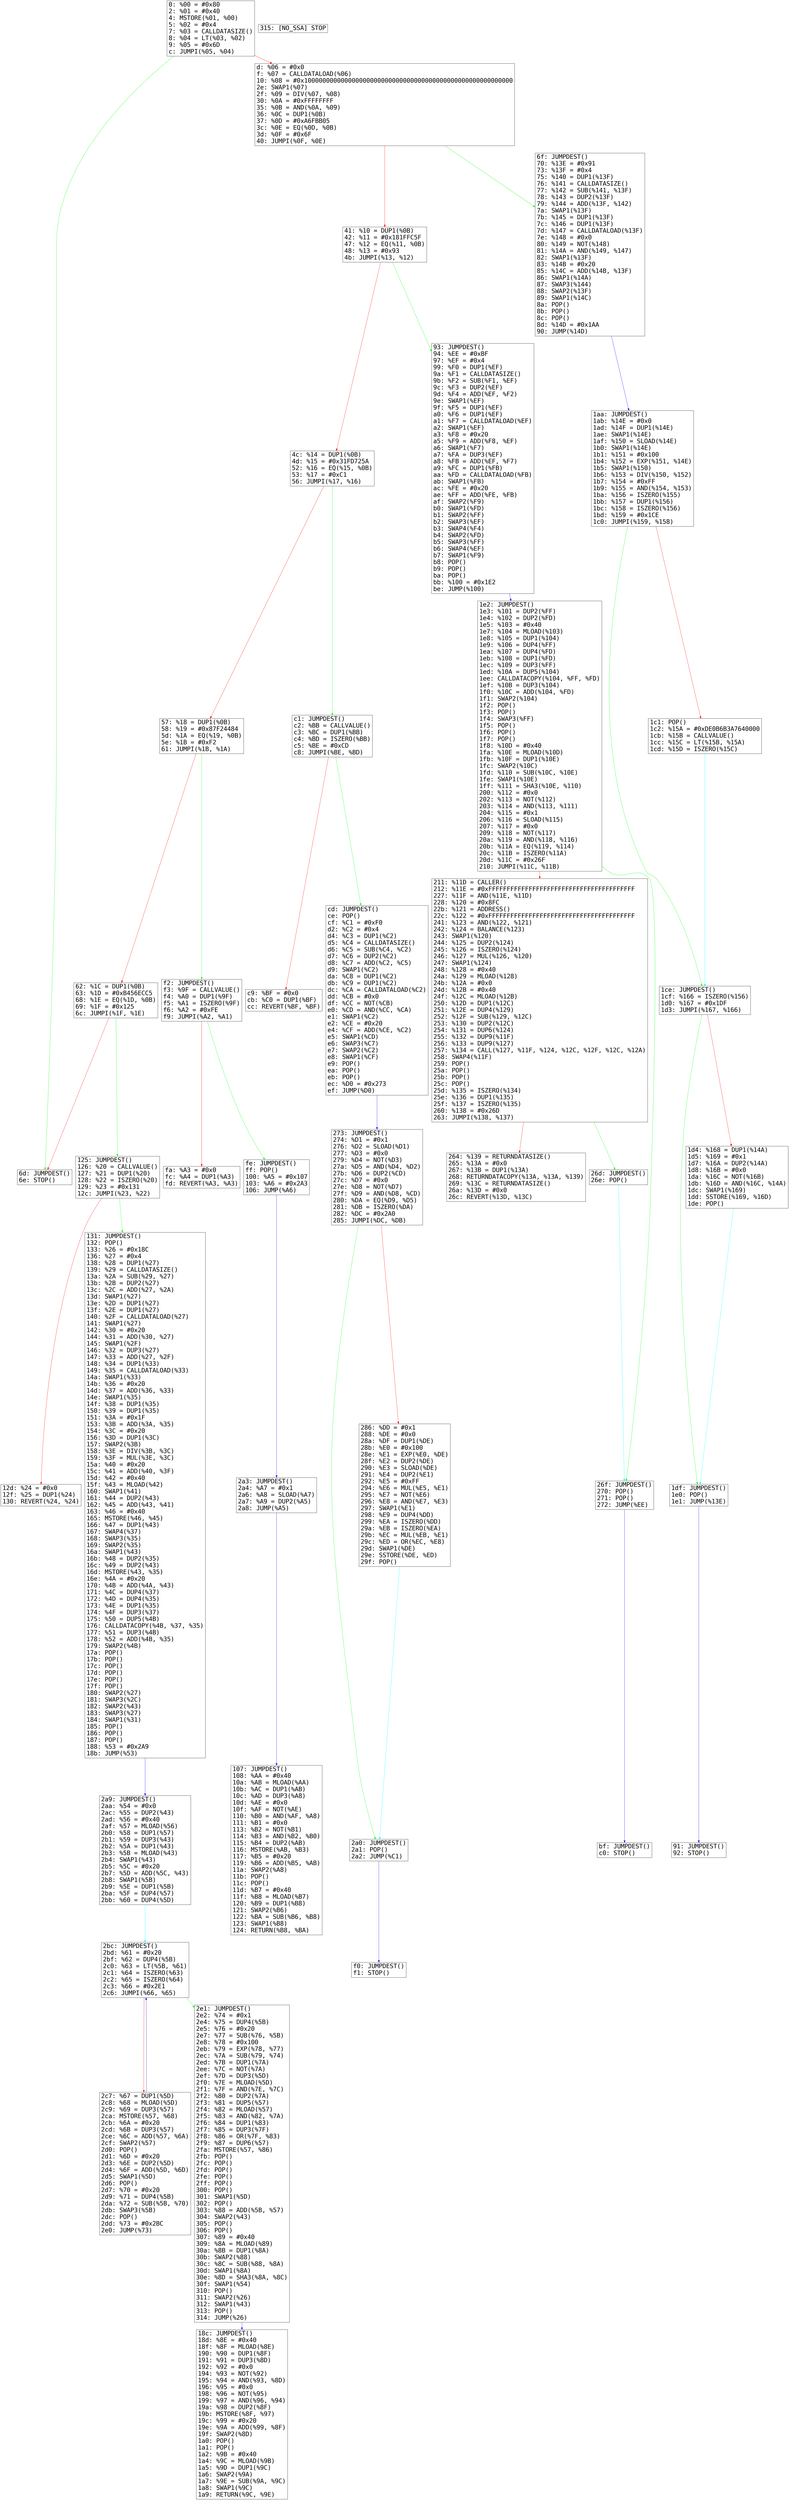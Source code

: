 digraph "graph.cfg.gv" {
	subgraph global {
		node [fontname=Courier fontsize=30.0 rank=same shape=box]
		block_0 [label="0: %00 = #0x80\l2: %01 = #0x40\l4: MSTORE(%01, %00)\l5: %02 = #0x4\l7: %03 = CALLDATASIZE()\l8: %04 = LT(%03, %02)\l9: %05 = #0x6D\lc: JUMPI(%05, %04)\l"]
		block_d [label="d: %06 = #0x0\lf: %07 = CALLDATALOAD(%06)\l10: %08 = #0x100000000000000000000000000000000000000000000000000000000\l2e: SWAP1(%07)\l2f: %09 = DIV(%07, %08)\l30: %0A = #0xFFFFFFFF\l35: %0B = AND(%0A, %09)\l36: %0C = DUP1(%0B)\l37: %0D = #0xA6FBB05\l3c: %0E = EQ(%0D, %0B)\l3d: %0F = #0x6F\l40: JUMPI(%0F, %0E)\l"]
		block_41 [label="41: %10 = DUP1(%0B)\l42: %11 = #0x181FFC5F\l47: %12 = EQ(%11, %0B)\l48: %13 = #0x93\l4b: JUMPI(%13, %12)\l"]
		block_4c [label="4c: %14 = DUP1(%0B)\l4d: %15 = #0x31FD725A\l52: %16 = EQ(%15, %0B)\l53: %17 = #0xC1\l56: JUMPI(%17, %16)\l"]
		block_57 [label="57: %18 = DUP1(%0B)\l58: %19 = #0x87F24484\l5d: %1A = EQ(%19, %0B)\l5e: %1B = #0xF2\l61: JUMPI(%1B, %1A)\l"]
		block_62 [label="62: %1C = DUP1(%0B)\l63: %1D = #0xB456ECC5\l68: %1E = EQ(%1D, %0B)\l69: %1F = #0x125\l6c: JUMPI(%1F, %1E)\l"]
		block_6d [label="6d: JUMPDEST()\l6e: STOP()\l"]
		block_6f [label="6f: JUMPDEST()\l70: %13E = #0x91\l73: %13F = #0x4\l75: %140 = DUP1(%13F)\l76: %141 = CALLDATASIZE()\l77: %142 = SUB(%141, %13F)\l78: %143 = DUP2(%13F)\l79: %144 = ADD(%13F, %142)\l7a: SWAP1(%13F)\l7b: %145 = DUP1(%13F)\l7c: %146 = DUP1(%13F)\l7d: %147 = CALLDATALOAD(%13F)\l7e: %148 = #0x0\l80: %149 = NOT(%148)\l81: %14A = AND(%149, %147)\l82: SWAP1(%13F)\l83: %14B = #0x20\l85: %14C = ADD(%14B, %13F)\l86: SWAP1(%14A)\l87: SWAP3(%144)\l88: SWAP2(%13F)\l89: SWAP1(%14C)\l8a: POP()\l8b: POP()\l8c: POP()\l8d: %14D = #0x1AA\l90: JUMP(%14D)\l"]
		block_91 [label="91: JUMPDEST()\l92: STOP()\l"]
		block_93 [label="93: JUMPDEST()\l94: %EE = #0xBF\l97: %EF = #0x4\l99: %F0 = DUP1(%EF)\l9a: %F1 = CALLDATASIZE()\l9b: %F2 = SUB(%F1, %EF)\l9c: %F3 = DUP2(%EF)\l9d: %F4 = ADD(%EF, %F2)\l9e: SWAP1(%EF)\l9f: %F5 = DUP1(%EF)\la0: %F6 = DUP1(%EF)\la1: %F7 = CALLDATALOAD(%EF)\la2: SWAP1(%EF)\la3: %F8 = #0x20\la5: %F9 = ADD(%F8, %EF)\la6: SWAP1(%F7)\la7: %FA = DUP3(%EF)\la8: %FB = ADD(%EF, %F7)\la9: %FC = DUP1(%FB)\laa: %FD = CALLDATALOAD(%FB)\lab: SWAP1(%FB)\lac: %FE = #0x20\lae: %FF = ADD(%FE, %FB)\laf: SWAP2(%F9)\lb0: SWAP1(%FD)\lb1: SWAP2(%FF)\lb2: SWAP3(%EF)\lb3: SWAP4(%F4)\lb4: SWAP2(%FD)\lb5: SWAP3(%FF)\lb6: SWAP4(%EF)\lb7: SWAP1(%F9)\lb8: POP()\lb9: POP()\lba: POP()\lbb: %100 = #0x1E2\lbe: JUMP(%100)\l"]
		block_bf [label="bf: JUMPDEST()\lc0: STOP()\l"]
		block_c1 [label="c1: JUMPDEST()\lc2: %BB = CALLVALUE()\lc3: %BC = DUP1(%BB)\lc4: %BD = ISZERO(%BB)\lc5: %BE = #0xCD\lc8: JUMPI(%BE, %BD)\l"]
		block_c9 [label="c9: %BF = #0x0\lcb: %C0 = DUP1(%BF)\lcc: REVERT(%BF, %BF)\l"]
		block_cd [label="cd: JUMPDEST()\lce: POP()\lcf: %C1 = #0xF0\ld2: %C2 = #0x4\ld4: %C3 = DUP1(%C2)\ld5: %C4 = CALLDATASIZE()\ld6: %C5 = SUB(%C4, %C2)\ld7: %C6 = DUP2(%C2)\ld8: %C7 = ADD(%C2, %C5)\ld9: SWAP1(%C2)\lda: %C8 = DUP1(%C2)\ldb: %C9 = DUP1(%C2)\ldc: %CA = CALLDATALOAD(%C2)\ldd: %CB = #0x0\ldf: %CC = NOT(%CB)\le0: %CD = AND(%CC, %CA)\le1: SWAP1(%C2)\le2: %CE = #0x20\le4: %CF = ADD(%CE, %C2)\le5: SWAP1(%CD)\le6: SWAP3(%C7)\le7: SWAP2(%C2)\le8: SWAP1(%CF)\le9: POP()\lea: POP()\leb: POP()\lec: %D0 = #0x273\lef: JUMP(%D0)\l"]
		block_f0 [label="f0: JUMPDEST()\lf1: STOP()\l"]
		block_f2 [label="f2: JUMPDEST()\lf3: %9F = CALLVALUE()\lf4: %A0 = DUP1(%9F)\lf5: %A1 = ISZERO(%9F)\lf6: %A2 = #0xFE\lf9: JUMPI(%A2, %A1)\l"]
		block_fa [label="fa: %A3 = #0x0\lfc: %A4 = DUP1(%A3)\lfd: REVERT(%A3, %A3)\l"]
		block_fe [label="fe: JUMPDEST()\lff: POP()\l100: %A5 = #0x107\l103: %A6 = #0x2A3\l106: JUMP(%A6)\l"]
		block_107 [label="107: JUMPDEST()\l108: %AA = #0x40\l10a: %AB = MLOAD(%AA)\l10b: %AC = DUP1(%AB)\l10c: %AD = DUP3(%A8)\l10d: %AE = #0x0\l10f: %AF = NOT(%AE)\l110: %B0 = AND(%AF, %A8)\l111: %B1 = #0x0\l113: %B2 = NOT(%B1)\l114: %B3 = AND(%B2, %B0)\l115: %B4 = DUP2(%AB)\l116: MSTORE(%AB, %B3)\l117: %B5 = #0x20\l119: %B6 = ADD(%B5, %AB)\l11a: SWAP2(%A8)\l11b: POP()\l11c: POP()\l11d: %B7 = #0x40\l11f: %B8 = MLOAD(%B7)\l120: %B9 = DUP1(%B8)\l121: SWAP2(%B6)\l122: %BA = SUB(%B6, %B8)\l123: SWAP1(%B8)\l124: RETURN(%B8, %BA)\l"]
		block_125 [label="125: JUMPDEST()\l126: %20 = CALLVALUE()\l127: %21 = DUP1(%20)\l128: %22 = ISZERO(%20)\l129: %23 = #0x131\l12c: JUMPI(%23, %22)\l"]
		block_12d [label="12d: %24 = #0x0\l12f: %25 = DUP1(%24)\l130: REVERT(%24, %24)\l"]
		block_131 [label="131: JUMPDEST()\l132: POP()\l133: %26 = #0x18C\l136: %27 = #0x4\l138: %28 = DUP1(%27)\l139: %29 = CALLDATASIZE()\l13a: %2A = SUB(%29, %27)\l13b: %2B = DUP2(%27)\l13c: %2C = ADD(%27, %2A)\l13d: SWAP1(%27)\l13e: %2D = DUP1(%27)\l13f: %2E = DUP1(%27)\l140: %2F = CALLDATALOAD(%27)\l141: SWAP1(%27)\l142: %30 = #0x20\l144: %31 = ADD(%30, %27)\l145: SWAP1(%2F)\l146: %32 = DUP3(%27)\l147: %33 = ADD(%27, %2F)\l148: %34 = DUP1(%33)\l149: %35 = CALLDATALOAD(%33)\l14a: SWAP1(%33)\l14b: %36 = #0x20\l14d: %37 = ADD(%36, %33)\l14e: SWAP1(%35)\l14f: %38 = DUP1(%35)\l150: %39 = DUP1(%35)\l151: %3A = #0x1F\l153: %3B = ADD(%3A, %35)\l154: %3C = #0x20\l156: %3D = DUP1(%3C)\l157: SWAP2(%3B)\l158: %3E = DIV(%3B, %3C)\l159: %3F = MUL(%3E, %3C)\l15a: %40 = #0x20\l15c: %41 = ADD(%40, %3F)\l15d: %42 = #0x40\l15f: %43 = MLOAD(%42)\l160: SWAP1(%41)\l161: %44 = DUP2(%43)\l162: %45 = ADD(%43, %41)\l163: %46 = #0x40\l165: MSTORE(%46, %45)\l166: %47 = DUP1(%43)\l167: SWAP4(%37)\l168: SWAP3(%35)\l169: SWAP2(%35)\l16a: SWAP1(%43)\l16b: %48 = DUP2(%35)\l16c: %49 = DUP2(%43)\l16d: MSTORE(%43, %35)\l16e: %4A = #0x20\l170: %4B = ADD(%4A, %43)\l171: %4C = DUP4(%37)\l172: %4D = DUP4(%35)\l173: %4E = DUP1(%35)\l174: %4F = DUP3(%37)\l175: %50 = DUP5(%4B)\l176: CALLDATACOPY(%4B, %37, %35)\l177: %51 = DUP3(%4B)\l178: %52 = ADD(%4B, %35)\l179: SWAP2(%4B)\l17a: POP()\l17b: POP()\l17c: POP()\l17d: POP()\l17e: POP()\l17f: POP()\l180: SWAP2(%27)\l181: SWAP3(%2C)\l182: SWAP2(%43)\l183: SWAP3(%27)\l184: SWAP1(%31)\l185: POP()\l186: POP()\l187: POP()\l188: %53 = #0x2A9\l18b: JUMP(%53)\l"]
		block_18c [label="18c: JUMPDEST()\l18d: %8E = #0x40\l18f: %8F = MLOAD(%8E)\l190: %90 = DUP1(%8F)\l191: %91 = DUP3(%8D)\l192: %92 = #0x0\l194: %93 = NOT(%92)\l195: %94 = AND(%93, %8D)\l196: %95 = #0x0\l198: %96 = NOT(%95)\l199: %97 = AND(%96, %94)\l19a: %98 = DUP2(%8F)\l19b: MSTORE(%8F, %97)\l19c: %99 = #0x20\l19e: %9A = ADD(%99, %8F)\l19f: SWAP2(%8D)\l1a0: POP()\l1a1: POP()\l1a2: %9B = #0x40\l1a4: %9C = MLOAD(%9B)\l1a5: %9D = DUP1(%9C)\l1a6: SWAP2(%9A)\l1a7: %9E = SUB(%9A, %9C)\l1a8: SWAP1(%9C)\l1a9: RETURN(%9C, %9E)\l"]
		block_1aa [label="1aa: JUMPDEST()\l1ab: %14E = #0x0\l1ad: %14F = DUP1(%14E)\l1ae: SWAP1(%14E)\l1af: %150 = SLOAD(%14E)\l1b0: SWAP1(%14E)\l1b1: %151 = #0x100\l1b4: %152 = EXP(%151, %14E)\l1b5: SWAP1(%150)\l1b6: %153 = DIV(%150, %152)\l1b7: %154 = #0xFF\l1b9: %155 = AND(%154, %153)\l1ba: %156 = ISZERO(%155)\l1bb: %157 = DUP1(%156)\l1bc: %158 = ISZERO(%156)\l1bd: %159 = #0x1CE\l1c0: JUMPI(%159, %158)\l"]
		block_1c1 [label="1c1: POP()\l1c2: %15A = #0xDE0B6B3A7640000\l1cb: %15B = CALLVALUE()\l1cc: %15C = LT(%15B, %15A)\l1cd: %15D = ISZERO(%15C)\l"]
		block_1ce [label="1ce: JUMPDEST()\l1cf: %166 = ISZERO(%156)\l1d0: %167 = #0x1DF\l1d3: JUMPI(%167, %166)\l"]
		block_1d4 [label="1d4: %168 = DUP1(%14A)\l1d5: %169 = #0x1\l1d7: %16A = DUP2(%14A)\l1d8: %16B = #0x0\l1da: %16C = NOT(%16B)\l1db: %16D = AND(%16C, %14A)\l1dc: SWAP1(%169)\l1dd: SSTORE(%169, %16D)\l1de: POP()\l"]
		block_1df [label="1df: JUMPDEST()\l1e0: POP()\l1e1: JUMP(%13E)\l"]
		block_1e2 [label="1e2: JUMPDEST()\l1e3: %101 = DUP2(%FF)\l1e4: %102 = DUP2(%FD)\l1e5: %103 = #0x40\l1e7: %104 = MLOAD(%103)\l1e8: %105 = DUP1(%104)\l1e9: %106 = DUP4(%FF)\l1ea: %107 = DUP4(%FD)\l1eb: %108 = DUP1(%FD)\l1ec: %109 = DUP3(%FF)\l1ed: %10A = DUP5(%104)\l1ee: CALLDATACOPY(%104, %FF, %FD)\l1ef: %10B = DUP3(%104)\l1f0: %10C = ADD(%104, %FD)\l1f1: SWAP2(%104)\l1f2: POP()\l1f3: POP()\l1f4: SWAP3(%FF)\l1f5: POP()\l1f6: POP()\l1f7: POP()\l1f8: %10D = #0x40\l1fa: %10E = MLOAD(%10D)\l1fb: %10F = DUP1(%10E)\l1fc: SWAP2(%10C)\l1fd: %110 = SUB(%10C, %10E)\l1fe: SWAP1(%10E)\l1ff: %111 = SHA3(%10E, %110)\l200: %112 = #0x0\l202: %113 = NOT(%112)\l203: %114 = AND(%113, %111)\l204: %115 = #0x1\l206: %116 = SLOAD(%115)\l207: %117 = #0x0\l209: %118 = NOT(%117)\l20a: %119 = AND(%118, %116)\l20b: %11A = EQ(%119, %114)\l20c: %11B = ISZERO(%11A)\l20d: %11C = #0x26F\l210: JUMPI(%11C, %11B)\l"]
		block_211 [label="211: %11D = CALLER()\l212: %11E = #0xFFFFFFFFFFFFFFFFFFFFFFFFFFFFFFFFFFFFFFFF\l227: %11F = AND(%11E, %11D)\l228: %120 = #0x8FC\l22b: %121 = ADDRESS()\l22c: %122 = #0xFFFFFFFFFFFFFFFFFFFFFFFFFFFFFFFFFFFFFFFF\l241: %123 = AND(%122, %121)\l242: %124 = BALANCE(%123)\l243: SWAP1(%120)\l244: %125 = DUP2(%124)\l245: %126 = ISZERO(%124)\l246: %127 = MUL(%126, %120)\l247: SWAP1(%124)\l248: %128 = #0x40\l24a: %129 = MLOAD(%128)\l24b: %12A = #0x0\l24d: %12B = #0x40\l24f: %12C = MLOAD(%12B)\l250: %12D = DUP1(%12C)\l251: %12E = DUP4(%129)\l252: %12F = SUB(%129, %12C)\l253: %130 = DUP2(%12C)\l254: %131 = DUP6(%124)\l255: %132 = DUP9(%11F)\l256: %133 = DUP9(%127)\l257: %134 = CALL(%127, %11F, %124, %12C, %12F, %12C, %12A)\l258: SWAP4(%11F)\l259: POP()\l25a: POP()\l25b: POP()\l25c: POP()\l25d: %135 = ISZERO(%134)\l25e: %136 = DUP1(%135)\l25f: %137 = ISZERO(%135)\l260: %138 = #0x26D\l263: JUMPI(%138, %137)\l"]
		block_264 [label="264: %139 = RETURNDATASIZE()\l265: %13A = #0x0\l267: %13B = DUP1(%13A)\l268: RETURNDATACOPY(%13A, %13A, %139)\l269: %13C = RETURNDATASIZE()\l26a: %13D = #0x0\l26c: REVERT(%13D, %13C)\l"]
		block_26d [label="26d: JUMPDEST()\l26e: POP()\l"]
		block_26f [label="26f: JUMPDEST()\l270: POP()\l271: POP()\l272: JUMP(%EE)\l"]
		block_273 [label="273: JUMPDEST()\l274: %D1 = #0x1\l276: %D2 = SLOAD(%D1)\l277: %D3 = #0x0\l279: %D4 = NOT(%D3)\l27a: %D5 = AND(%D4, %D2)\l27b: %D6 = DUP2(%CD)\l27c: %D7 = #0x0\l27e: %D8 = NOT(%D7)\l27f: %D9 = AND(%D8, %CD)\l280: %DA = EQ(%D9, %D5)\l281: %DB = ISZERO(%DA)\l282: %DC = #0x2A0\l285: JUMPI(%DC, %DB)\l"]
		block_286 [label="286: %DD = #0x1\l288: %DE = #0x0\l28a: %DF = DUP1(%DE)\l28b: %E0 = #0x100\l28e: %E1 = EXP(%E0, %DE)\l28f: %E2 = DUP2(%DE)\l290: %E3 = SLOAD(%DE)\l291: %E4 = DUP2(%E1)\l292: %E5 = #0xFF\l294: %E6 = MUL(%E5, %E1)\l295: %E7 = NOT(%E6)\l296: %E8 = AND(%E7, %E3)\l297: SWAP1(%E1)\l298: %E9 = DUP4(%DD)\l299: %EA = ISZERO(%DD)\l29a: %EB = ISZERO(%EA)\l29b: %EC = MUL(%EB, %E1)\l29c: %ED = OR(%EC, %E8)\l29d: SWAP1(%DE)\l29e: SSTORE(%DE, %ED)\l29f: POP()\l"]
		block_2a0 [label="2a0: JUMPDEST()\l2a1: POP()\l2a2: JUMP(%C1)\l"]
		block_2a3 [label="2a3: JUMPDEST()\l2a4: %A7 = #0x1\l2a6: %A8 = SLOAD(%A7)\l2a7: %A9 = DUP2(%A5)\l2a8: JUMP(%A5)\l"]
		block_2a9 [label="2a9: JUMPDEST()\l2aa: %54 = #0x0\l2ac: %55 = DUP2(%43)\l2ad: %56 = #0x40\l2af: %57 = MLOAD(%56)\l2b0: %58 = DUP1(%57)\l2b1: %59 = DUP3(%43)\l2b2: %5A = DUP1(%43)\l2b3: %5B = MLOAD(%43)\l2b4: SWAP1(%43)\l2b5: %5C = #0x20\l2b7: %5D = ADD(%5C, %43)\l2b8: SWAP1(%5B)\l2b9: %5E = DUP1(%5B)\l2ba: %5F = DUP4(%57)\l2bb: %60 = DUP4(%5D)\l"]
		block_2bc [label="2bc: JUMPDEST()\l2bd: %61 = #0x20\l2bf: %62 = DUP4(%5B)\l2c0: %63 = LT(%5B, %61)\l2c1: %64 = ISZERO(%63)\l2c2: %65 = ISZERO(%64)\l2c3: %66 = #0x2E1\l2c6: JUMPI(%66, %65)\l"]
		block_2c7 [label="2c7: %67 = DUP1(%5D)\l2c8: %68 = MLOAD(%5D)\l2c9: %69 = DUP3(%57)\l2ca: MSTORE(%57, %68)\l2cb: %6A = #0x20\l2cd: %6B = DUP3(%57)\l2ce: %6C = ADD(%57, %6A)\l2cf: SWAP2(%57)\l2d0: POP()\l2d1: %6D = #0x20\l2d3: %6E = DUP2(%5D)\l2d4: %6F = ADD(%5D, %6D)\l2d5: SWAP1(%5D)\l2d6: POP()\l2d7: %70 = #0x20\l2d9: %71 = DUP4(%5B)\l2da: %72 = SUB(%5B, %70)\l2db: SWAP3(%5B)\l2dc: POP()\l2dd: %73 = #0x2BC\l2e0: JUMP(%73)\l"]
		block_2e1 [label="2e1: JUMPDEST()\l2e2: %74 = #0x1\l2e4: %75 = DUP4(%5B)\l2e5: %76 = #0x20\l2e7: %77 = SUB(%76, %5B)\l2e8: %78 = #0x100\l2eb: %79 = EXP(%78, %77)\l2ec: %7A = SUB(%79, %74)\l2ed: %7B = DUP1(%7A)\l2ee: %7C = NOT(%7A)\l2ef: %7D = DUP3(%5D)\l2f0: %7E = MLOAD(%5D)\l2f1: %7F = AND(%7E, %7C)\l2f2: %80 = DUP2(%7A)\l2f3: %81 = DUP5(%57)\l2f4: %82 = MLOAD(%57)\l2f5: %83 = AND(%82, %7A)\l2f6: %84 = DUP1(%83)\l2f7: %85 = DUP3(%7F)\l2f8: %86 = OR(%7F, %83)\l2f9: %87 = DUP6(%57)\l2fa: MSTORE(%57, %86)\l2fb: POP()\l2fc: POP()\l2fd: POP()\l2fe: POP()\l2ff: POP()\l300: POP()\l301: SWAP1(%5D)\l302: POP()\l303: %88 = ADD(%5B, %57)\l304: SWAP2(%43)\l305: POP()\l306: POP()\l307: %89 = #0x40\l309: %8A = MLOAD(%89)\l30a: %8B = DUP1(%8A)\l30b: SWAP2(%88)\l30c: %8C = SUB(%88, %8A)\l30d: SWAP1(%8A)\l30e: %8D = SHA3(%8A, %8C)\l30f: SWAP1(%54)\l310: POP()\l311: SWAP2(%26)\l312: SWAP1(%43)\l313: POP()\l314: JUMP(%26)\l"]
		block_315 [label="315: [NO_SSA] STOP\l"]
	}
	block_57 -> block_62 [color=red]
	block_273 -> block_2a0 [color=green]
	block_1aa -> block_1ce [color=green]
	block_131 -> block_2a9 [color=blue]
	block_6f -> block_1aa [color=blue]
	block_93 -> block_1e2 [color=blue]
	block_1e2 -> block_26f [color=green]
	block_1aa -> block_1c1 [color=red]
	block_26d -> block_26f [color=cyan]
	block_286 -> block_2a0 [color=cyan]
	block_1c1 -> block_1ce [color=cyan]
	block_1ce -> block_1d4 [color=red]
	block_0 -> block_d [color=red]
	block_4c -> block_57 [color=red]
	block_fe -> block_2a3 [color=blue]
	block_211 -> block_264 [color=red]
	block_2bc -> block_2e1 [color=green]
	block_c1 -> block_cd [color=green]
	block_f2 -> block_fa [color=red]
	block_211 -> block_26d [color=green]
	block_125 -> block_12d [color=red]
	block_2a9 -> block_2bc [color=cyan]
	block_1df -> block_91 [color=blue]
	block_2bc -> block_2c7 [color=red]
	block_2c7 -> block_2bc [color=blue]
	block_62 -> block_125 [color=green]
	block_2e1 -> block_18c [color=blue]
	block_125 -> block_131 [color=green]
	block_c1 -> block_c9 [color=red]
	block_41 -> block_4c [color=red]
	block_2a0 -> block_f0 [color=blue]
	block_1e2 -> block_211 [color=red]
	block_d -> block_41 [color=red]
	block_0 -> block_6d [color=green]
	block_57 -> block_f2 [color=green]
	block_f2 -> block_fe [color=green]
	block_4c -> block_c1 [color=green]
	block_cd -> block_273 [color=blue]
	block_1ce -> block_1df [color=green]
	block_62 -> block_6d [color=red]
	block_d -> block_6f [color=green]
	block_2a3 -> block_107 [color=blue]
	block_273 -> block_286 [color=red]
	block_1d4 -> block_1df [color=cyan]
	block_41 -> block_93 [color=green]
	block_26f -> block_bf [color=blue]
}
